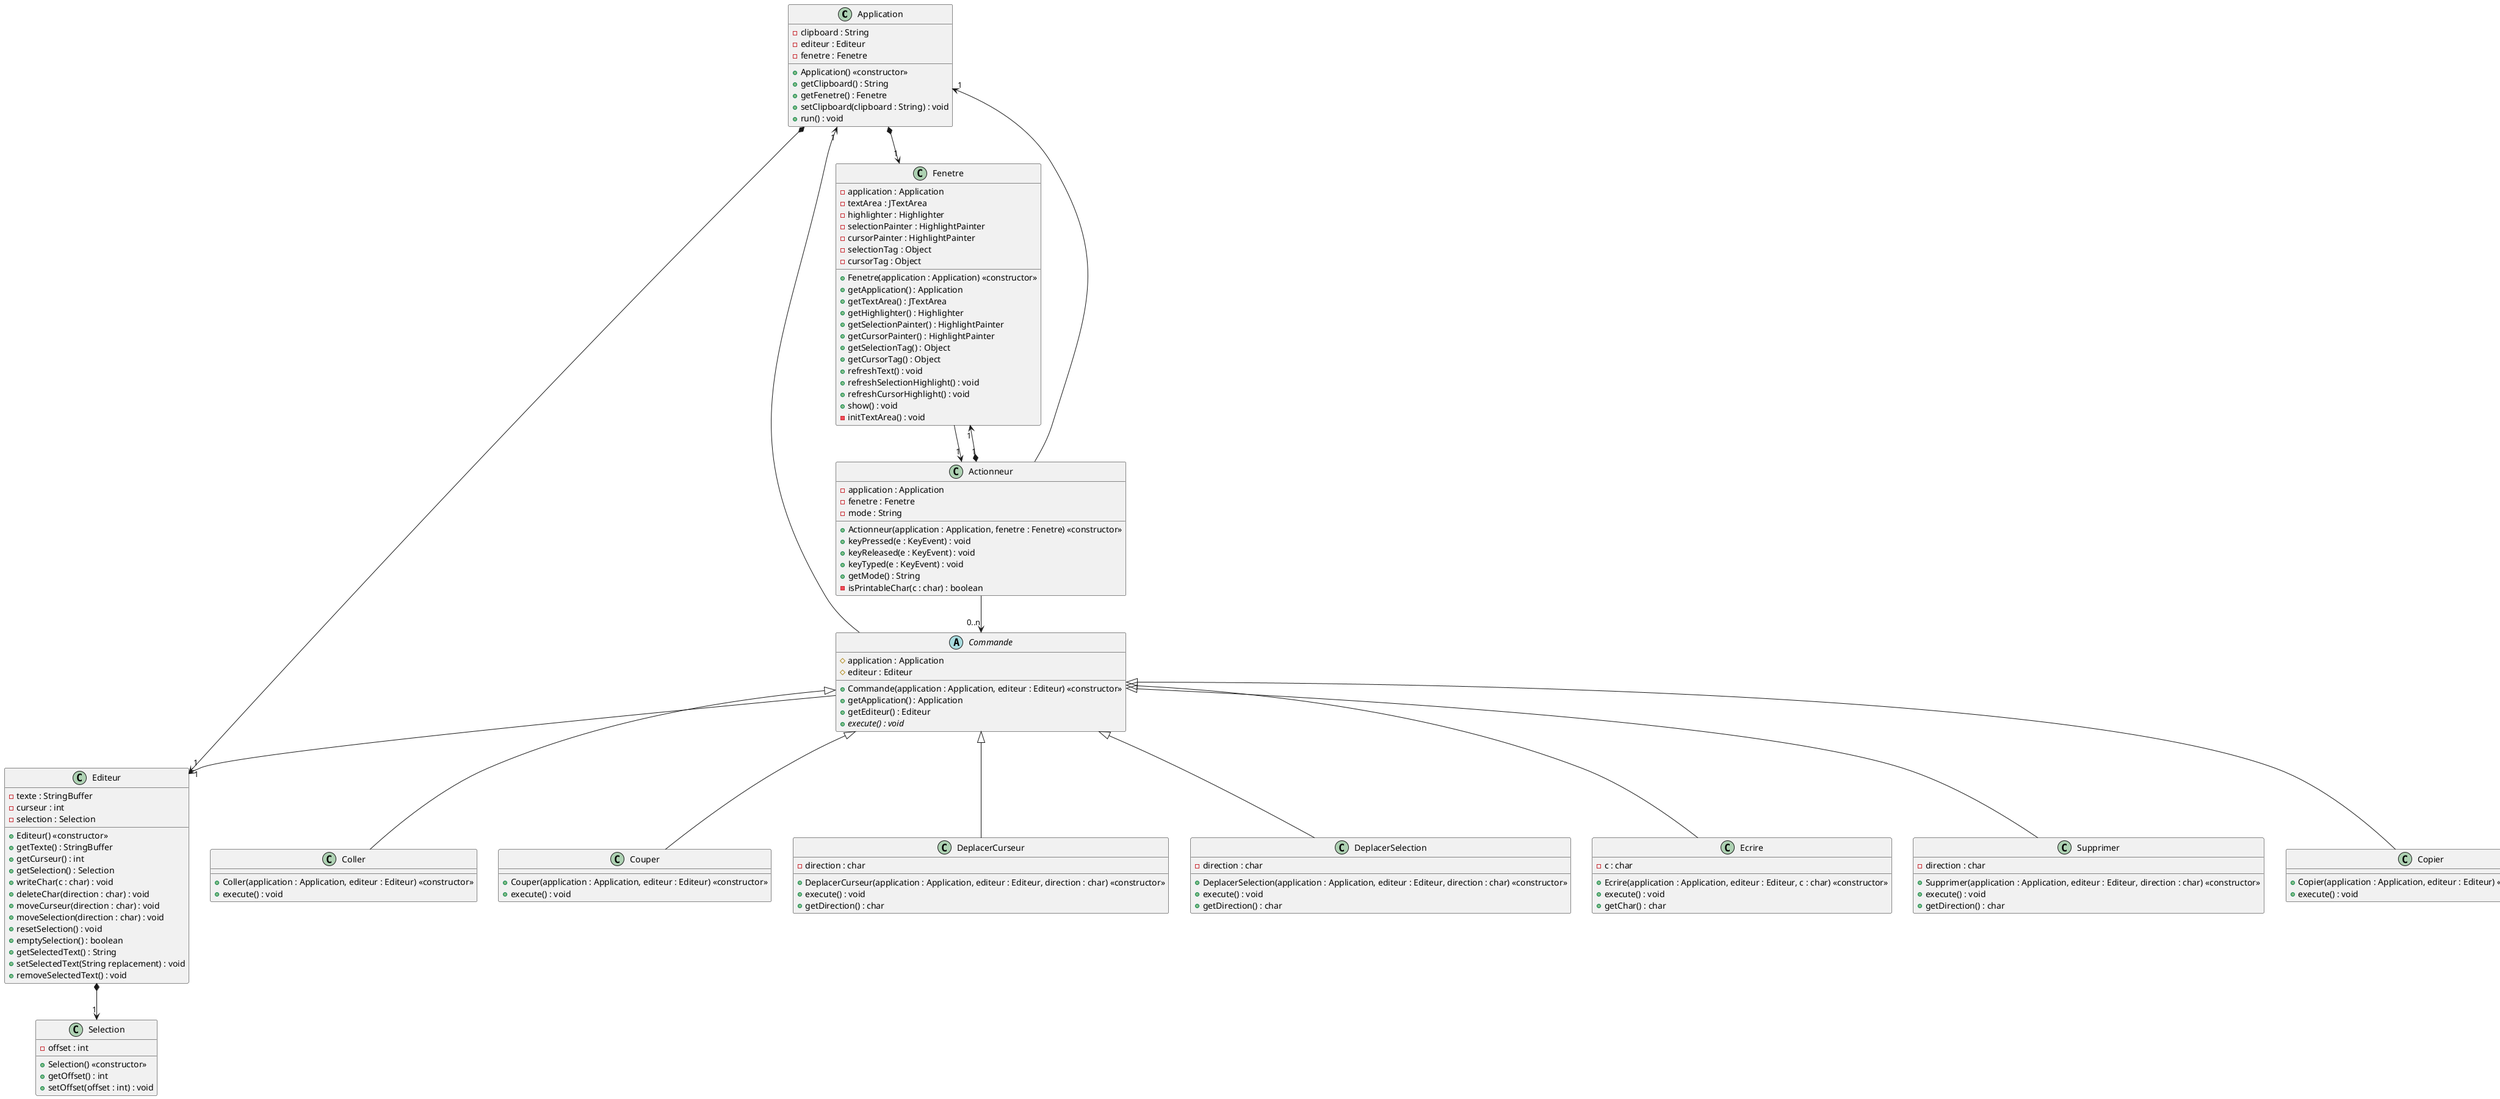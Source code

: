@startuml classe
class "Application"{
    -clipboard : String
    -editeur : Editeur
    -fenetre : Fenetre
    +Application() <<constructor>>
    +getClipboard() : String
    +getFenetre() : Fenetre
    +setClipboard(clipboard : String) : void
    +run() : void
}

class "Fenetre"{
    -application : Application
    -textArea : JTextArea
    -highlighter : Highlighter
    -selectionPainter : HighlightPainter
    -cursorPainter : HighlightPainter
    -selectionTag : Object
    -cursorTag : Object
    +Fenetre(application : Application) <<constructor>>
    +getApplication() : Application
    +getTextArea() : JTextArea
    +getHighlighter() : Highlighter
    +getSelectionPainter() : HighlightPainter
    +getCursorPainter() : HighlightPainter
    +getSelectionTag() : Object
    +getCursorTag() : Object
    +refreshText() : void
    +refreshSelectionHighlight() : void
    +refreshCursorHighlight() : void
    +show() : void
    -initTextArea() : void
}

class "Actionneur"{
    -application : Application
    -fenetre : Fenetre
    -mode : String
    +Actionneur(application : Application, fenetre : Fenetre) <<constructor>>
    +keyPressed(e : KeyEvent) : void
    +keyReleased(e : KeyEvent) : void
    +keyTyped(e : KeyEvent) : void
    +getMode() : String
    -isPrintableChar(c : char) : boolean
}

class "Editeur"{
    -texte : StringBuffer
    -curseur : int
    -selection : Selection
    +Editeur() <<constructor>>
    +getTexte() : StringBuffer
    +getCurseur() : int
    +getSelection() : Selection
    +writeChar(c : char) : void
    +deleteChar(direction : char) : void
    +moveCurseur(direction : char) : void
    +moveSelection(direction : char) : void
    +resetSelection() : void
    +emptySelection() : boolean
    +getSelectedText() : String
    +setSelectedText(String replacement) : void
    +removeSelectedText() : void
}

class "Selection"{
    -offset : int
    +Selection() <<constructor>>
    +getOffset() : int
    +setOffset(offset : int) : void
}

abstract class "Commande"{
    #application : Application
    #editeur : Editeur
    +Commande(application : Application, editeur : Editeur) <<constructor>>
    +getApplication() : Application
    +getEditeur() : Editeur
    {abstract}+execute() : void
}

class "Copier"{
    +Copier(application : Application, editeur : Editeur) <<constructor>>
    +execute() : void
}

class "Coller"{
    +Coller(application : Application, editeur : Editeur) <<constructor>>
    +execute() : void
}

class "Couper"{
    +Couper(application : Application, editeur : Editeur) <<constructor>>
    +execute() : void
}

class "DeplacerCurseur"{
    -direction : char
    +DeplacerCurseur(application : Application, editeur : Editeur, direction : char) <<constructor>>
    +execute() : void
    +getDirection() : char
}

class "DeplacerSelection"{
    -direction : char
    +DeplacerSelection(application : Application, editeur : Editeur, direction : char) <<constructor>>
    +execute() : void
    +getDirection() : char
}

class "Ecrire"{
    -c : char
    +Ecrire(application : Application, editeur : Editeur, c : char) <<constructor>>
    +execute() : void
    +getChar() : char
}

class "Supprimer"{
    -direction : char
    +Supprimer(application : Application, editeur : Editeur, direction : char) <<constructor>>
    +execute() : void
    +getDirection() : char
}

Application *-->"1" Editeur
Application *-->"1" Fenetre
Fenetre -->"1" Actionneur
Fenetre "1"<--*"1" Actionneur
Actionneur -->"0..n" Commande
Actionneur -->"1" Application
Application "1"<-- Commande
Editeur *-->"1" Selection
Commande -->"1" Editeur
Commande <|-- Copier
Commande <|-- Couper
Commande <|-- Coller
Commande <|-- DeplacerCurseur
Commande <|-- DeplacerSelection
Commande <|-- Ecrire
Commande <|-- Supprimer
@enduml